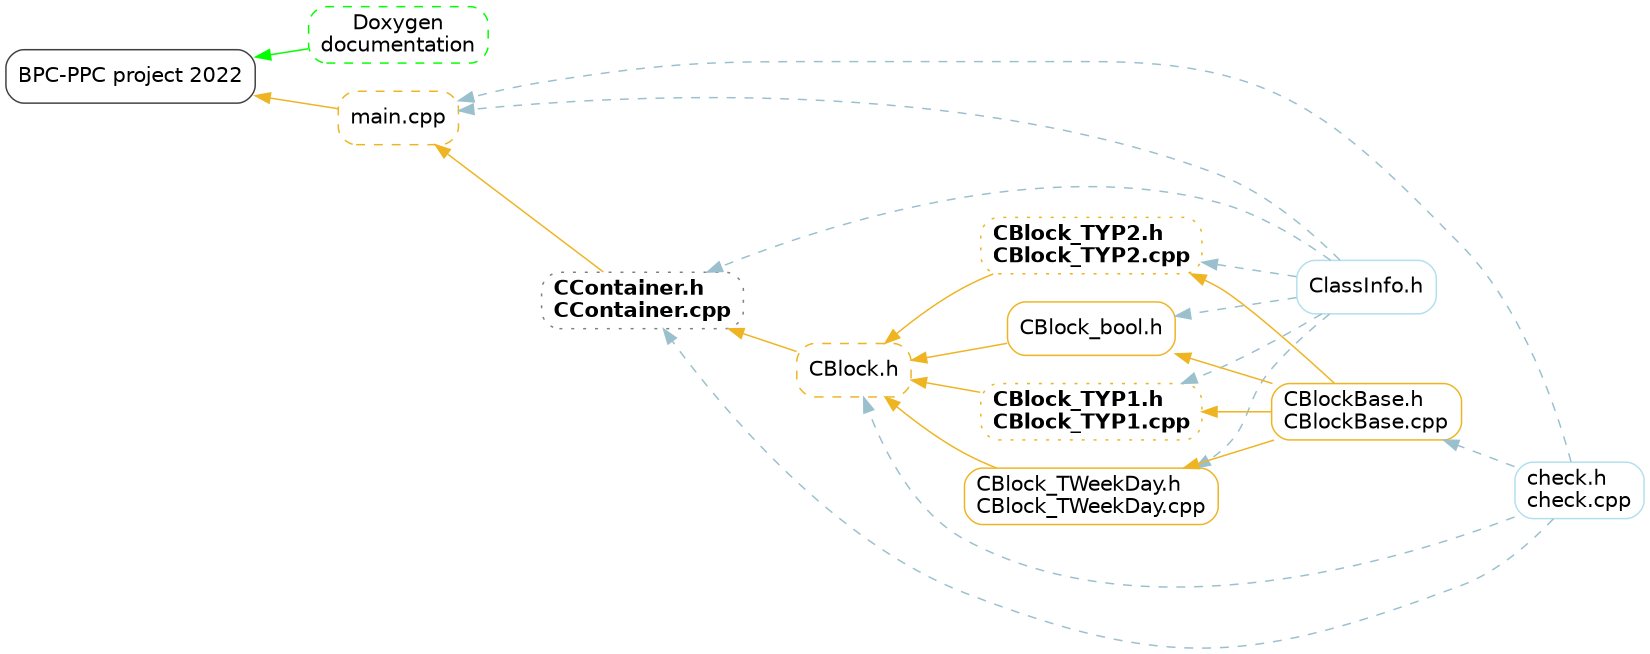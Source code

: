 // GraphViz picture: Project's files hierarchy by: based on Pety, Richter 2022
// $Id: project_hierarchy.gv 3 2022-10-26 17:03:14Z petyovsky $

digraph ProjectHierarchy
	{
	graph[size="11,11"];
	rankdir="RL";
	node[color="gray25", fontname="Helvetica", shape="Mrecord", style="solid"];
		top[label="BPC-PPC project 2022", URL="\ref index"];

	node[color="lightblue2", fontname="Helvetica", shape="Mrecord", style="solid"];
		ClassInfo[label="ClassInfo.h", tooltip="ClassInfo class template"];
		check[label="check.h\lcheck.cpp", tooltip="Checker tool"];

	node[color="green", fontname="Helvetica", shape="Mrecord", style="dashed"];
		Doxygen[label="Doxygen\ndocumentation", tooltip="Doxygen documentation", URL="\ref doc"];

	node[color="gray50", fontname="Helvetica-Bold", shape="Mrecord", style="dotted"];
		CContainer[label="CContainer.h\lCContainer.cpp", tooltip="CContainer class", URL="\ref CContainer.h"];

	node[color="goldenrod2", fontname="Helvetica-Bold", shape="Mrecord", style="dotted"];
		CBlock_Type1[label="CBlock_TYP1.h\lCBlock_TYP1.cpp", tooltip="CBlock_TYP1 class", URL="\ref CBlock_TYP1.h"];
		CBlock_Type2[label="CBlock_TYP2.h\lCBlock_TYP2.cpp", tooltip="CBlock_TYP2 class", URL="\ref CBlock_TYP2.h"];

	node[color="goldenrod2", fontname="Helvetica", shape="Mrecord", style="dashed"];
		main[label="main.cpp", URL="\ref main.cpp"];
		CBlock[label="CBlock.h", URL="\ref CBlock.h"];

	node[color="goldenrod2", fontname="Helvetica", shape="Mrecord", style="solid"];
		CBlock_bool[label="CBlock_bool.h", tooltip="CBlock_bool class", URL="\ref CBlock_bool.h"];
		CBlock_TWeekDay[label="CBlock_TWeekDay.h \lCBlock_TWeekDay.cpp", tooltip="CBlock_TWeekDay class", URL="\ref CBlock_TWeekDay.h"];
		CBlockBase[label="CBlockBase.h \lCBlockBase.cpp", tooltip="CBlockBase class", URL="\ref CBlockBase.h"];

	Doxygen -> top [color="green"];

	edge[color="goldenrod2"];
		main -> top;
		CContainer -> main;
		CBlock -> CContainer;

		CBlock_bool -> CBlock;
		CBlock_TWeekDay -> CBlock;
		CBlock_Type1 -> CBlock;
		CBlock_Type2 -> CBlock;

		CBlockBase -> CBlock_bool;
		CBlockBase -> CBlock_TWeekDay;
		CBlockBase -> CBlock_Type1;
		CBlockBase -> CBlock_Type2;

	edge[color="lightblue3" style="dashed"];
		check -> main;
		check -> CContainer;
		check -> CBlock;
		check -> CBlockBase;

		ClassInfo -> main;
		ClassInfo -> CContainer;
		ClassInfo -> CBlock_bool;
		ClassInfo -> CBlock_TWeekDay;
		ClassInfo -> CBlock_Type1;
		ClassInfo -> CBlock_Type2;

	}
